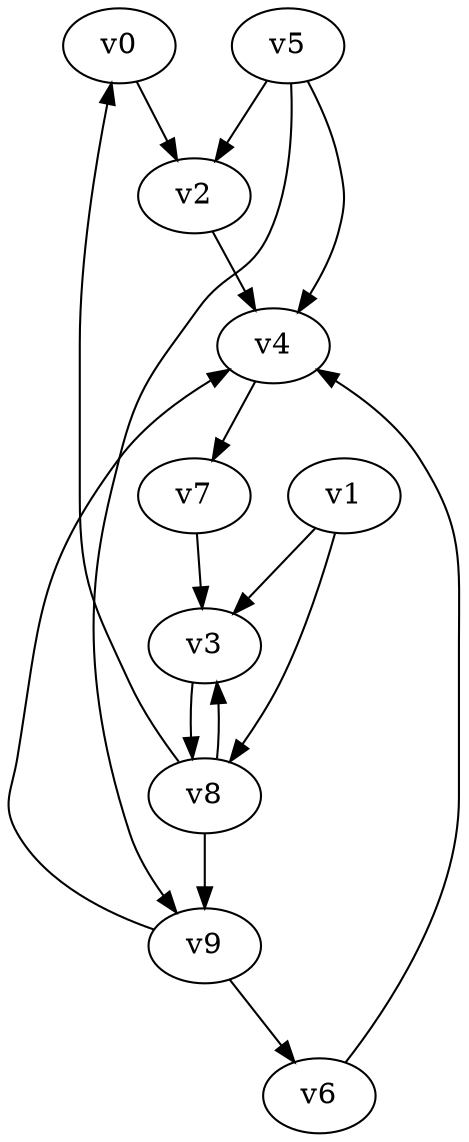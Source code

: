 // Benchmark game 7 - 10 vertices
// time_bound: 9
// targets: v6
digraph G {
    v0 [name="v0", player=1];
    v1 [name="v1", player=0];
    v2 [name="v2", player=1];
    v3 [name="v3", player=0];
    v4 [name="v4", player=1];
    v5 [name="v5", player=1];
    v6 [name="v6", player=0, target=1];
    v7 [name="v7", player=1];
    v8 [name="v8", player=1];
    v9 [name="v9", player=1];

    v0 -> v2;
    v1 -> v8;
    v2 -> v4;
    v3 -> v8;
    v4 -> v7;
    v5 -> v9 [constraint="t >= 1"];
    v6 -> v4;
    v7 -> v3;
    v8 -> v9;
    v9 -> v6;
    v5 -> v2;
    v5 -> v4;
    v9 -> v4;
    v8 -> v0;
    v8 -> v3;
    v1 -> v3;
}
